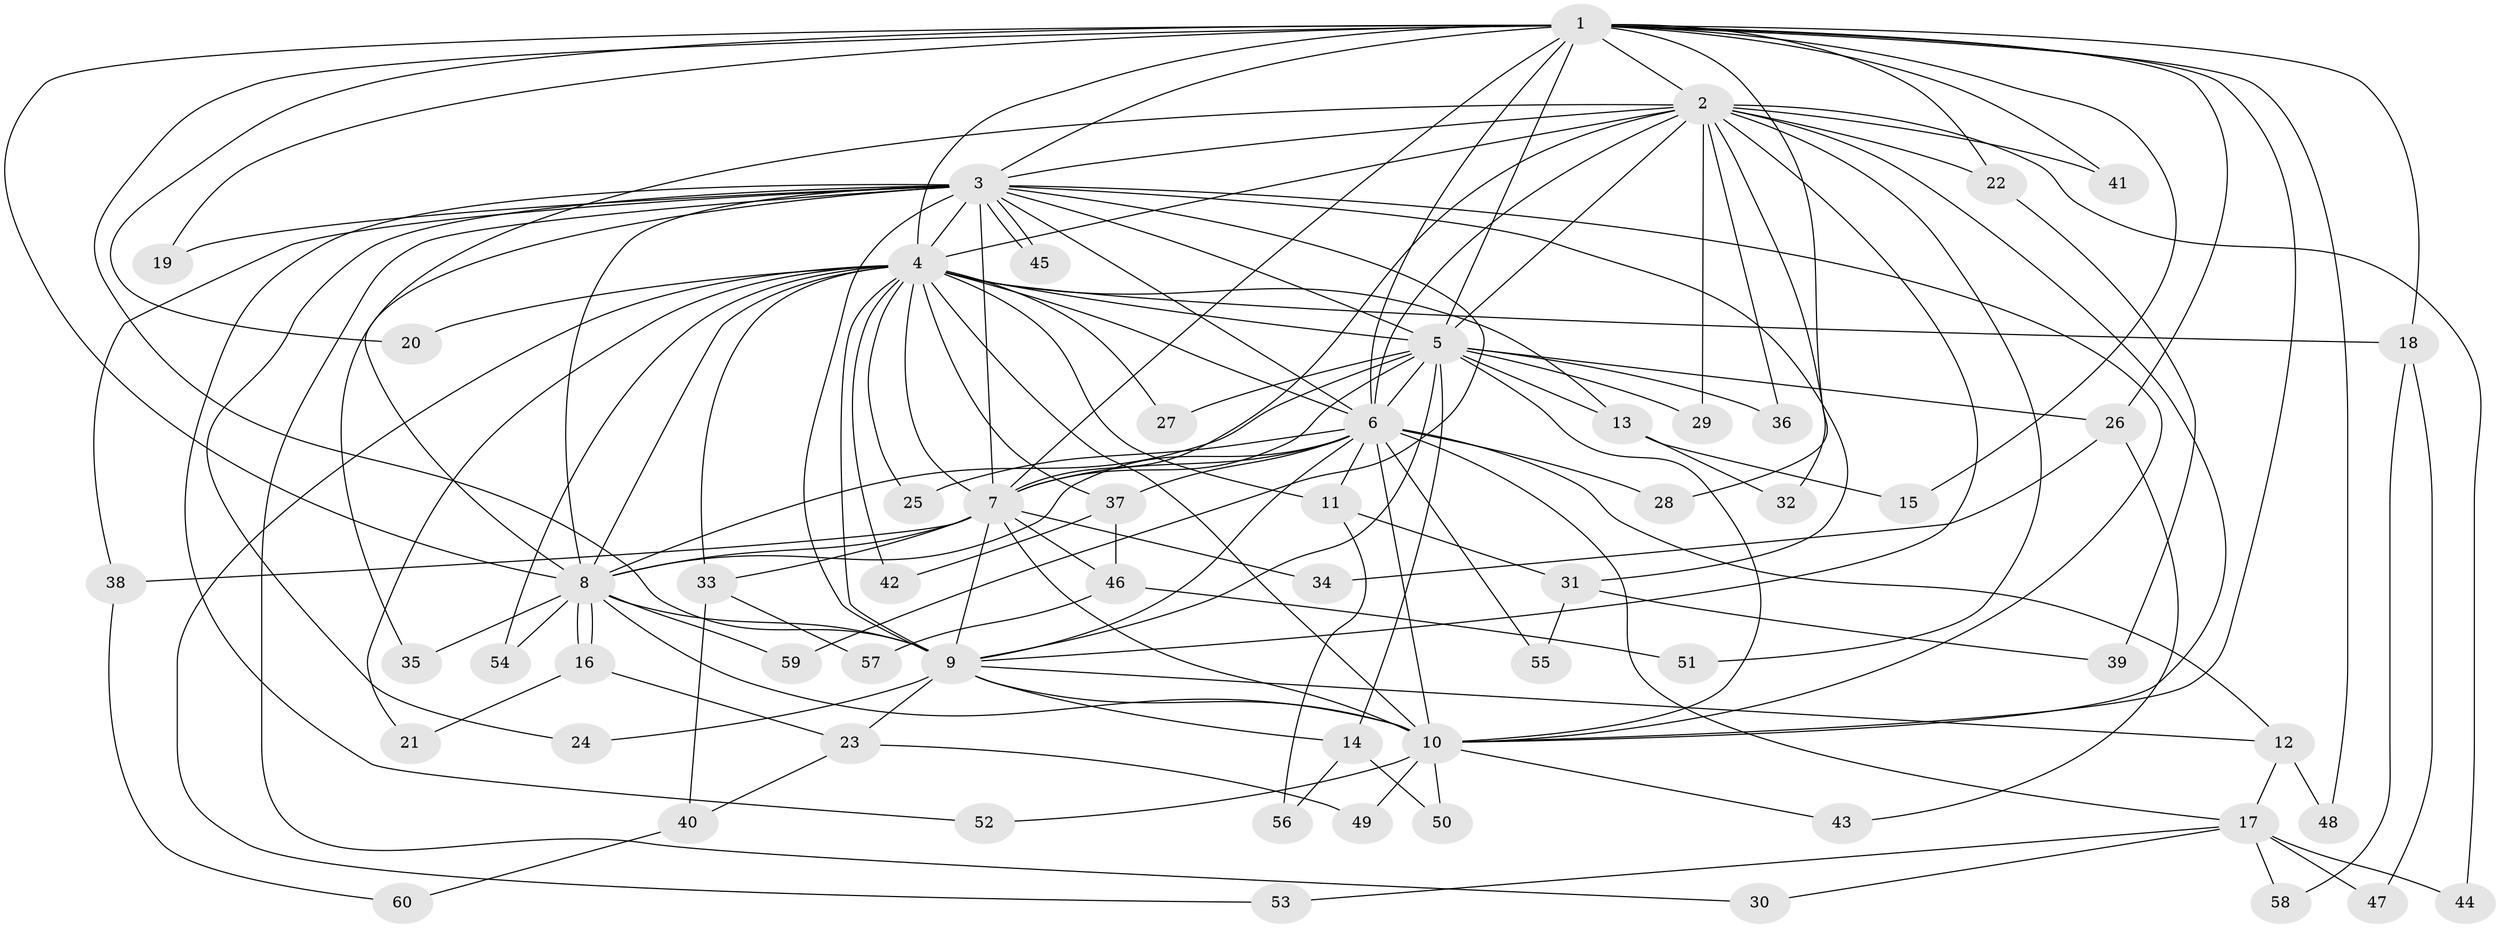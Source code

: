 // coarse degree distribution, {16: 0.022222222222222223, 20: 0.022222222222222223, 18: 0.022222222222222223, 19: 0.022222222222222223, 13: 0.022222222222222223, 10: 0.022222222222222223, 9: 0.022222222222222223, 11: 0.022222222222222223, 6: 0.022222222222222223, 4: 0.1111111111111111, 2: 0.5111111111111111, 3: 0.06666666666666667, 7: 0.022222222222222223, 5: 0.022222222222222223, 1: 0.06666666666666667}
// Generated by graph-tools (version 1.1) at 2025/23/03/03/25 07:23:44]
// undirected, 60 vertices, 145 edges
graph export_dot {
graph [start="1"]
  node [color=gray90,style=filled];
  1;
  2;
  3;
  4;
  5;
  6;
  7;
  8;
  9;
  10;
  11;
  12;
  13;
  14;
  15;
  16;
  17;
  18;
  19;
  20;
  21;
  22;
  23;
  24;
  25;
  26;
  27;
  28;
  29;
  30;
  31;
  32;
  33;
  34;
  35;
  36;
  37;
  38;
  39;
  40;
  41;
  42;
  43;
  44;
  45;
  46;
  47;
  48;
  49;
  50;
  51;
  52;
  53;
  54;
  55;
  56;
  57;
  58;
  59;
  60;
  1 -- 2;
  1 -- 3;
  1 -- 4;
  1 -- 5;
  1 -- 6;
  1 -- 7;
  1 -- 8;
  1 -- 9;
  1 -- 10;
  1 -- 15;
  1 -- 18;
  1 -- 19;
  1 -- 20;
  1 -- 22;
  1 -- 26;
  1 -- 28;
  1 -- 41;
  1 -- 48;
  2 -- 3;
  2 -- 4;
  2 -- 5;
  2 -- 6;
  2 -- 7;
  2 -- 8;
  2 -- 9;
  2 -- 10;
  2 -- 22;
  2 -- 29;
  2 -- 32;
  2 -- 36;
  2 -- 41;
  2 -- 44;
  2 -- 51;
  3 -- 4;
  3 -- 5;
  3 -- 6;
  3 -- 7;
  3 -- 8;
  3 -- 9;
  3 -- 10;
  3 -- 19;
  3 -- 24;
  3 -- 30;
  3 -- 31;
  3 -- 35;
  3 -- 38;
  3 -- 45;
  3 -- 45;
  3 -- 52;
  3 -- 59;
  4 -- 5;
  4 -- 6;
  4 -- 7;
  4 -- 8;
  4 -- 9;
  4 -- 10;
  4 -- 11;
  4 -- 13;
  4 -- 18;
  4 -- 20;
  4 -- 21;
  4 -- 25;
  4 -- 27;
  4 -- 33;
  4 -- 37;
  4 -- 42;
  4 -- 53;
  4 -- 54;
  5 -- 6;
  5 -- 7;
  5 -- 8;
  5 -- 9;
  5 -- 10;
  5 -- 13;
  5 -- 14;
  5 -- 26;
  5 -- 27;
  5 -- 29;
  5 -- 36;
  6 -- 7;
  6 -- 8;
  6 -- 9;
  6 -- 10;
  6 -- 11;
  6 -- 12;
  6 -- 17;
  6 -- 25;
  6 -- 28;
  6 -- 37;
  6 -- 55;
  7 -- 8;
  7 -- 9;
  7 -- 10;
  7 -- 33;
  7 -- 34;
  7 -- 38;
  7 -- 46;
  8 -- 9;
  8 -- 10;
  8 -- 16;
  8 -- 16;
  8 -- 35;
  8 -- 54;
  8 -- 59;
  9 -- 10;
  9 -- 12;
  9 -- 14;
  9 -- 23;
  9 -- 24;
  10 -- 43;
  10 -- 49;
  10 -- 50;
  10 -- 52;
  11 -- 31;
  11 -- 56;
  12 -- 17;
  12 -- 48;
  13 -- 15;
  13 -- 32;
  14 -- 50;
  14 -- 56;
  16 -- 21;
  16 -- 23;
  17 -- 30;
  17 -- 44;
  17 -- 47;
  17 -- 53;
  17 -- 58;
  18 -- 47;
  18 -- 58;
  22 -- 39;
  23 -- 40;
  23 -- 49;
  26 -- 34;
  26 -- 43;
  31 -- 39;
  31 -- 55;
  33 -- 40;
  33 -- 57;
  37 -- 42;
  37 -- 46;
  38 -- 60;
  40 -- 60;
  46 -- 51;
  46 -- 57;
}

